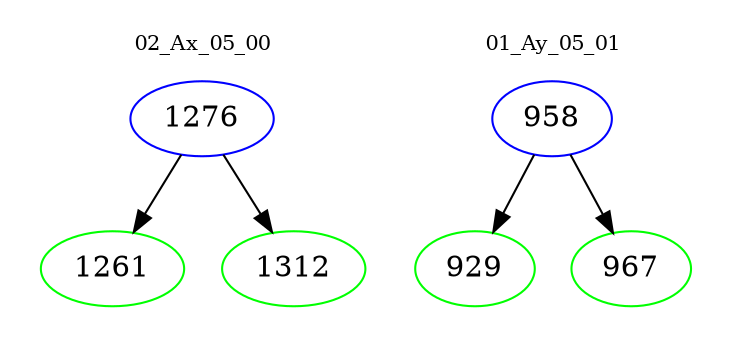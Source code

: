 digraph{
subgraph cluster_0 {
color = white
label = "02_Ax_05_00";
fontsize=10;
T0_1276 [label="1276", color="blue"]
T0_1276 -> T0_1261 [color="black"]
T0_1261 [label="1261", color="green"]
T0_1276 -> T0_1312 [color="black"]
T0_1312 [label="1312", color="green"]
}
subgraph cluster_1 {
color = white
label = "01_Ay_05_01";
fontsize=10;
T1_958 [label="958", color="blue"]
T1_958 -> T1_929 [color="black"]
T1_929 [label="929", color="green"]
T1_958 -> T1_967 [color="black"]
T1_967 [label="967", color="green"]
}
}
